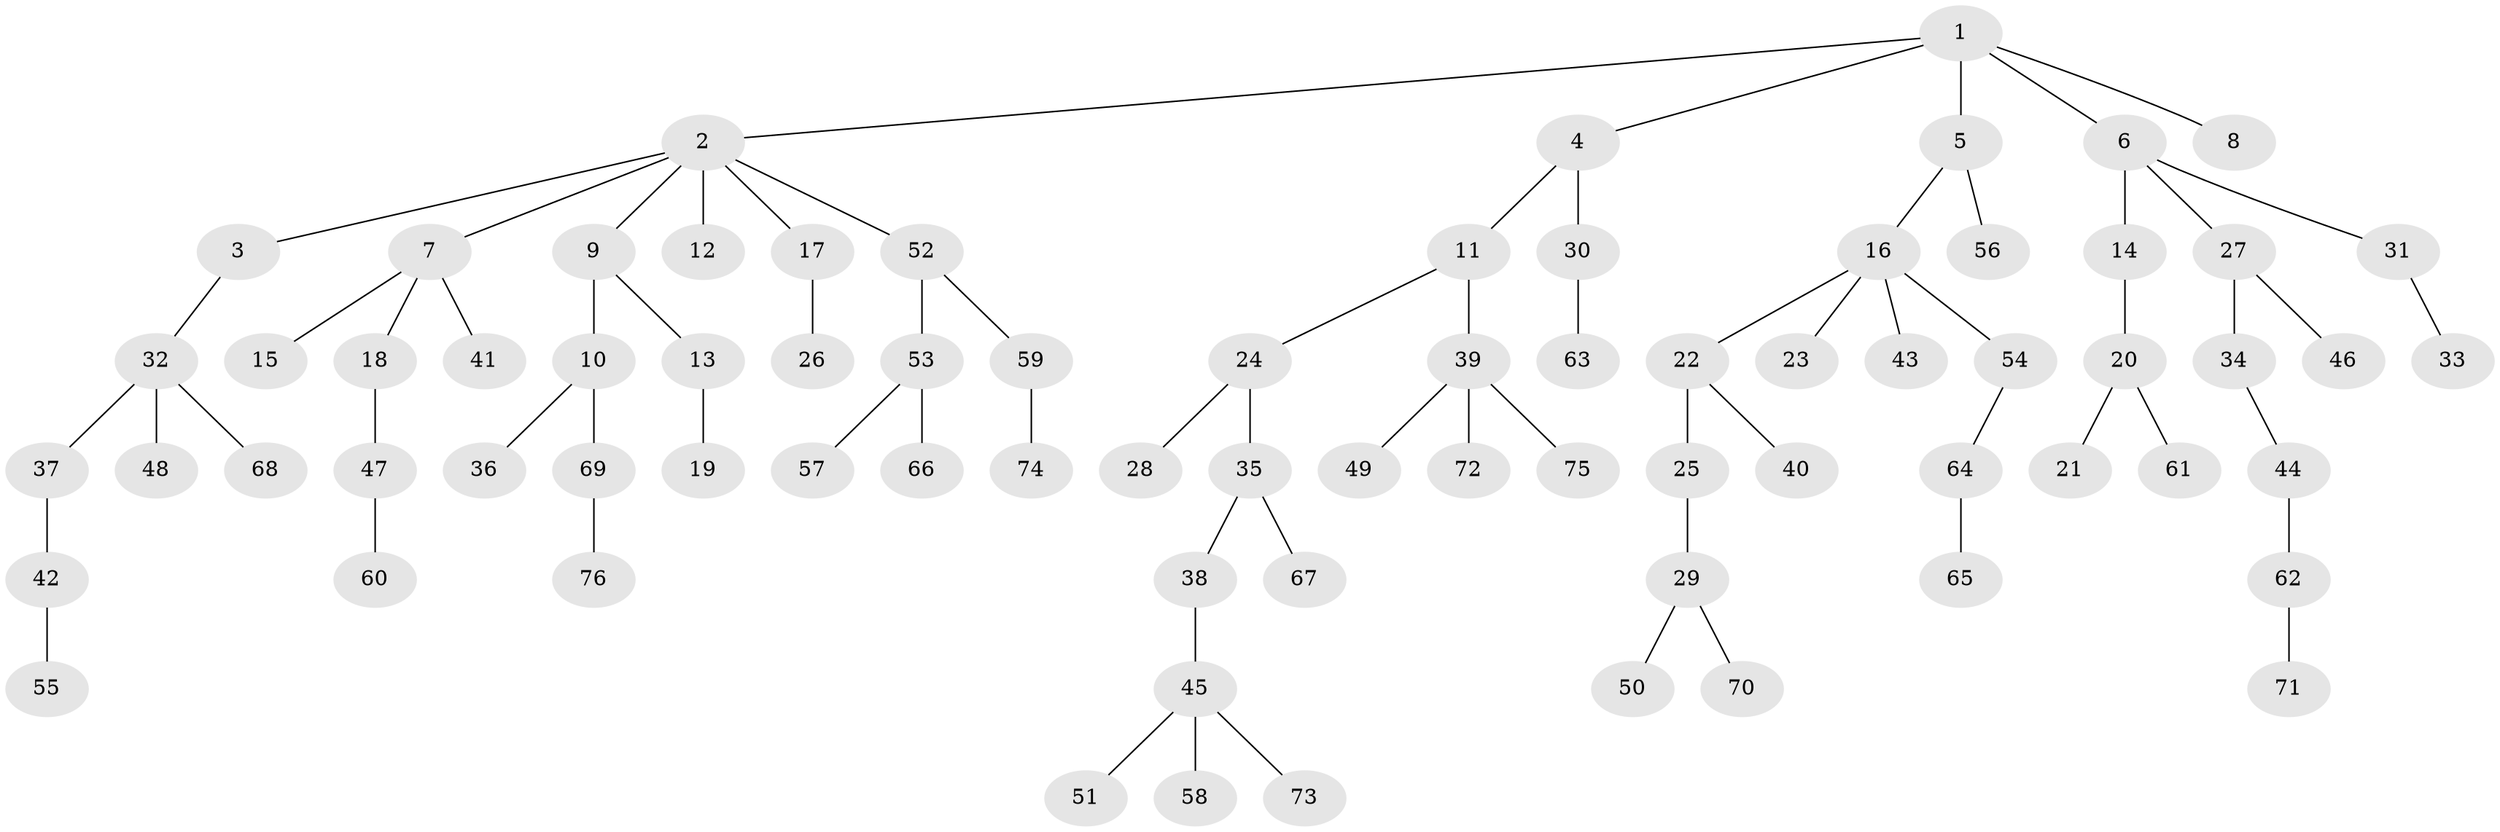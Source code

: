 // original degree distribution, {6: 0.009259259259259259, 8: 0.009259259259259259, 2: 0.17592592592592593, 4: 0.06481481481481481, 5: 0.046296296296296294, 1: 0.5370370370370371, 3: 0.1574074074074074}
// Generated by graph-tools (version 1.1) at 2025/51/03/04/25 22:51:44]
// undirected, 76 vertices, 75 edges
graph export_dot {
  node [color=gray90,style=filled];
  1;
  2;
  3;
  4;
  5;
  6;
  7;
  8;
  9;
  10;
  11;
  12;
  13;
  14;
  15;
  16;
  17;
  18;
  19;
  20;
  21;
  22;
  23;
  24;
  25;
  26;
  27;
  28;
  29;
  30;
  31;
  32;
  33;
  34;
  35;
  36;
  37;
  38;
  39;
  40;
  41;
  42;
  43;
  44;
  45;
  46;
  47;
  48;
  49;
  50;
  51;
  52;
  53;
  54;
  55;
  56;
  57;
  58;
  59;
  60;
  61;
  62;
  63;
  64;
  65;
  66;
  67;
  68;
  69;
  70;
  71;
  72;
  73;
  74;
  75;
  76;
  1 -- 2 [weight=1.0];
  1 -- 4 [weight=1.0];
  1 -- 5 [weight=1.0];
  1 -- 6 [weight=1.0];
  1 -- 8 [weight=1.0];
  2 -- 3 [weight=1.0];
  2 -- 7 [weight=1.0];
  2 -- 9 [weight=1.0];
  2 -- 12 [weight=1.0];
  2 -- 17 [weight=1.0];
  2 -- 52 [weight=1.0];
  3 -- 32 [weight=1.0];
  4 -- 11 [weight=1.0];
  4 -- 30 [weight=1.0];
  5 -- 16 [weight=1.0];
  5 -- 56 [weight=1.0];
  6 -- 14 [weight=1.0];
  6 -- 27 [weight=1.0];
  6 -- 31 [weight=1.0];
  7 -- 15 [weight=1.0];
  7 -- 18 [weight=1.0];
  7 -- 41 [weight=1.0];
  9 -- 10 [weight=1.0];
  9 -- 13 [weight=1.0];
  10 -- 36 [weight=1.0];
  10 -- 69 [weight=1.0];
  11 -- 24 [weight=1.0];
  11 -- 39 [weight=1.0];
  13 -- 19 [weight=1.0];
  14 -- 20 [weight=1.0];
  16 -- 22 [weight=1.0];
  16 -- 23 [weight=1.0];
  16 -- 43 [weight=1.0];
  16 -- 54 [weight=1.0];
  17 -- 26 [weight=1.0];
  18 -- 47 [weight=1.0];
  20 -- 21 [weight=1.0];
  20 -- 61 [weight=1.0];
  22 -- 25 [weight=1.0];
  22 -- 40 [weight=1.0];
  24 -- 28 [weight=1.0];
  24 -- 35 [weight=1.0];
  25 -- 29 [weight=1.0];
  27 -- 34 [weight=1.0];
  27 -- 46 [weight=1.0];
  29 -- 50 [weight=1.0];
  29 -- 70 [weight=1.0];
  30 -- 63 [weight=1.0];
  31 -- 33 [weight=1.0];
  32 -- 37 [weight=1.0];
  32 -- 48 [weight=1.0];
  32 -- 68 [weight=1.0];
  34 -- 44 [weight=1.0];
  35 -- 38 [weight=1.0];
  35 -- 67 [weight=1.0];
  37 -- 42 [weight=1.0];
  38 -- 45 [weight=1.0];
  39 -- 49 [weight=1.0];
  39 -- 72 [weight=1.0];
  39 -- 75 [weight=1.0];
  42 -- 55 [weight=1.0];
  44 -- 62 [weight=1.0];
  45 -- 51 [weight=1.0];
  45 -- 58 [weight=1.0];
  45 -- 73 [weight=1.0];
  47 -- 60 [weight=1.0];
  52 -- 53 [weight=1.0];
  52 -- 59 [weight=1.0];
  53 -- 57 [weight=1.0];
  53 -- 66 [weight=1.0];
  54 -- 64 [weight=1.0];
  59 -- 74 [weight=1.0];
  62 -- 71 [weight=1.0];
  64 -- 65 [weight=1.0];
  69 -- 76 [weight=1.0];
}
